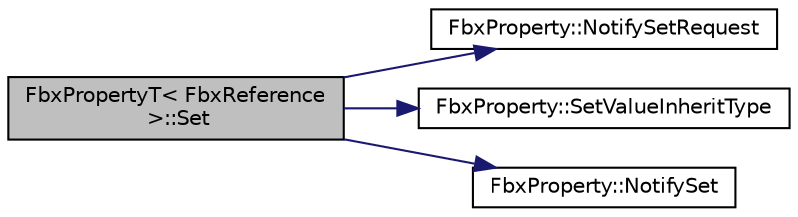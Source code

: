 digraph "FbxPropertyT&lt; FbxReference &gt;::Set"
{
  edge [fontname="Helvetica",fontsize="10",labelfontname="Helvetica",labelfontsize="10"];
  node [fontname="Helvetica",fontsize="10",shape=record];
  rankdir="LR";
  Node13 [label="FbxPropertyT\< FbxReference\l \>::Set",height=0.2,width=0.4,color="black", fillcolor="grey75", style="filled", fontcolor="black"];
  Node13 -> Node14 [color="midnightblue",fontsize="10",style="solid",fontname="Helvetica"];
  Node14 [label="FbxProperty::NotifySetRequest",height=0.2,width=0.4,color="black", fillcolor="white", style="filled",URL="$class_fbx_property.html#afb12acf8aeec609f4df77c61e5346e59"];
  Node13 -> Node15 [color="midnightblue",fontsize="10",style="solid",fontname="Helvetica"];
  Node15 [label="FbxProperty::SetValueInheritType",height=0.2,width=0.4,color="black", fillcolor="white", style="filled",URL="$class_fbx_property.html#ad83cb36df88b5c088d955effd462d4be"];
  Node13 -> Node16 [color="midnightblue",fontsize="10",style="solid",fontname="Helvetica"];
  Node16 [label="FbxProperty::NotifySet",height=0.2,width=0.4,color="black", fillcolor="white", style="filled",URL="$class_fbx_property.html#ac2a6a7d8711567294c90f37791846331"];
}
